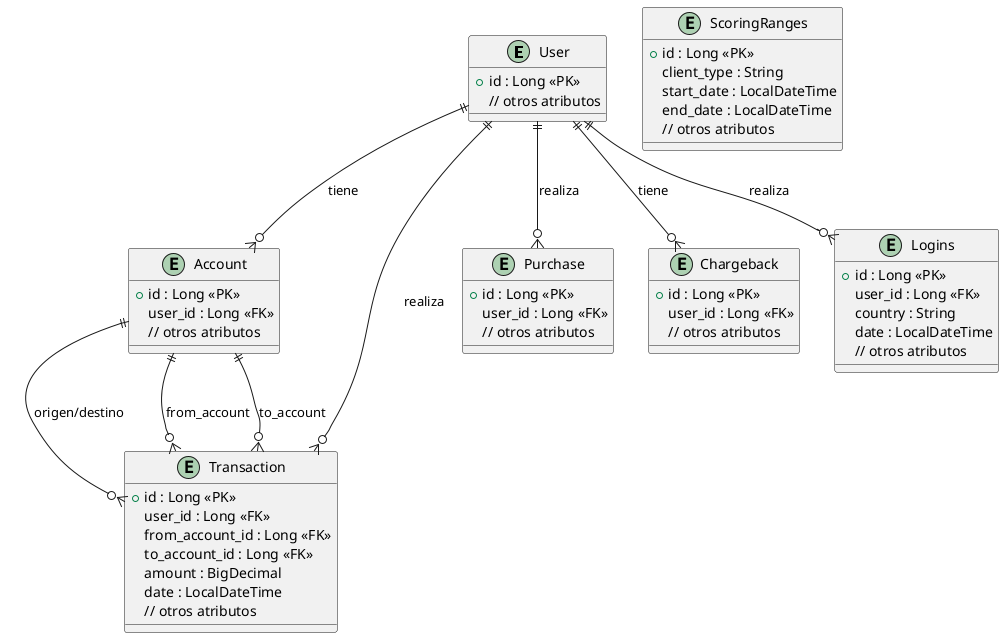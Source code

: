 @startuml name
entity "User" as User {
  +id : Long <<PK>>
  // otros atributos
}

entity "Account" as Account {
  +id : Long <<PK>>
  user_id : Long <<FK>>
  // otros atributos
}

entity "Transaction" as Transaction {
  +id : Long <<PK>>
  user_id : Long <<FK>>
  from_account_id : Long <<FK>>
  to_account_id : Long <<FK>>
  amount : BigDecimal
  date : LocalDateTime
  // otros atributos
}

entity "Purchase" as Purchase {
  +id : Long <<PK>>
  user_id : Long <<FK>>
  // otros atributos
}

entity "Chargeback" as Chargeback {
  +id : Long <<PK>>
  user_id : Long <<FK>>
  // otros atributos
}

entity "Logins" as Logins {
  +id : Long <<PK>>
  user_id : Long <<FK>>
  country : String
  date : LocalDateTime
  // otros atributos
}

entity "ScoringRanges" as ScoringRanges {
  +id : Long <<PK>>
  client_type : String
  start_date : LocalDateTime
  end_date : LocalDateTime
  // otros atributos
}

User ||--o{ Account : "tiene"
User ||--o{ Transaction : "realiza"
User ||--o{ Purchase : "realiza"
User ||--o{ Chargeback : "tiene"
User ||--o{ Logins : "realiza"
Account ||--o{ Transaction : "origen/destino"
Transaction }o--|| Account : "from_account"
Transaction }o--|| Account : "to_account"

@enduml